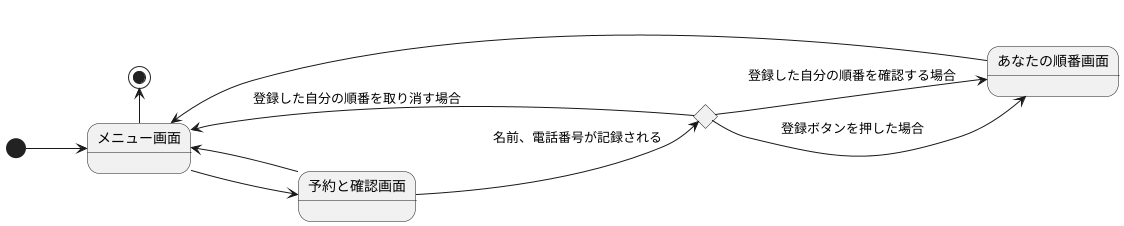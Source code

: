 @startuml
left to right direction
[*] --> メニュー画面
メニュー画面 --> 予約と確認画面
予約と確認画面 --> メニュー画面
state c <<choice>>
予約と確認画面 --> c: 名前、電話番号が記録される
c -up-> あなたの順番画面: 登録ボタンを押した場合
c -right-> メニュー画面: 登録した自分の順番を取り消す場合
c -right-> あなたの順番画面: 登録した自分の順番を確認する場合
あなたの順番画面 --> メニュー画面
メニュー画面 --left--> [*]
@enduml